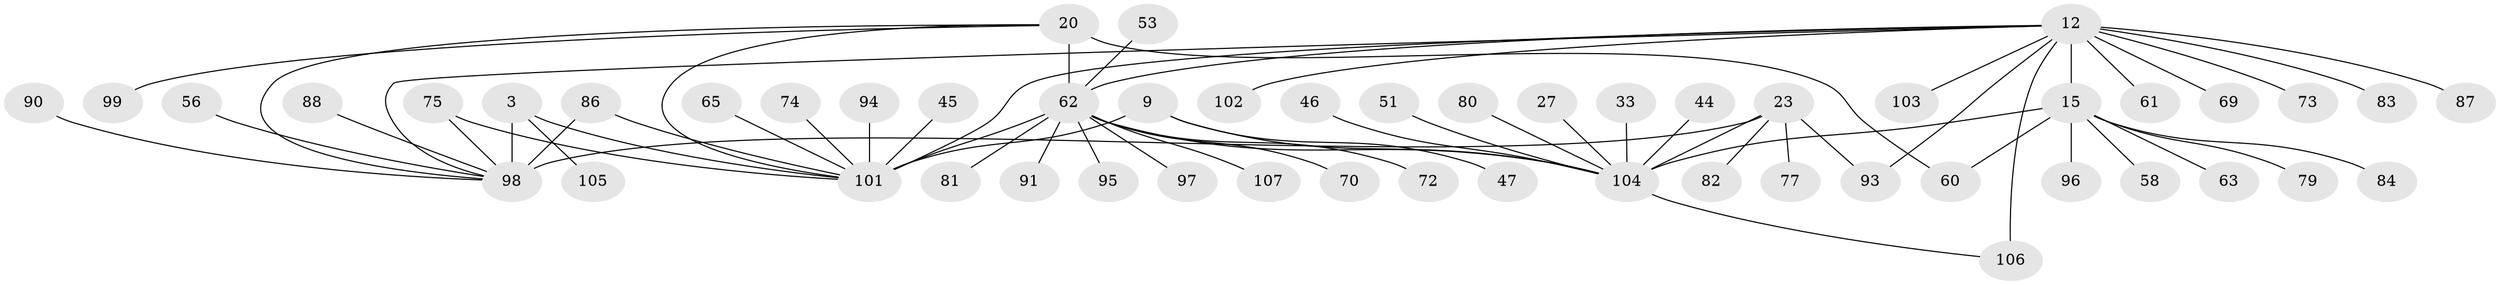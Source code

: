 // original degree distribution, {8: 0.018691588785046728, 5: 0.056074766355140186, 7: 0.07476635514018691, 11: 0.018691588785046728, 6: 0.037383177570093455, 12: 0.018691588785046728, 10: 0.009345794392523364, 9: 0.009345794392523364, 3: 0.056074766355140186, 1: 0.514018691588785, 2: 0.17757009345794392, 4: 0.009345794392523364}
// Generated by graph-tools (version 1.1) at 2025/55/03/09/25 04:55:05]
// undirected, 53 vertices, 64 edges
graph export_dot {
graph [start="1"]
  node [color=gray90,style=filled];
  3 [super="+2"];
  9 [super="+8"];
  12 [super="+11"];
  15 [super="+13+14"];
  20 [super="+17"];
  23 [super="+22"];
  27;
  33;
  44;
  45;
  46;
  47;
  51;
  53 [super="+32"];
  56;
  58;
  60;
  61;
  62 [super="+29+19+39+41+42+48"];
  63;
  65;
  69;
  70 [super="+54"];
  72 [super="+64"];
  73 [super="+55"];
  74 [super="+68"];
  75 [super="+37"];
  77;
  79;
  80 [super="+35"];
  81;
  82;
  83;
  84;
  86 [super="+85"];
  87;
  88;
  90;
  91;
  93 [super="+76"];
  94 [super="+31"];
  95;
  96;
  97;
  98 [super="+5+40"];
  99;
  101 [super="+89+26+6+36+59+67+10"];
  102;
  103;
  104 [super="+43+49+52+71"];
  105;
  106 [super="+66+100"];
  107;
  3 -- 105;
  3 -- 101;
  3 -- 98 [weight=6];
  9 -- 47;
  9 -- 104 [weight=2];
  9 -- 101 [weight=6];
  12 -- 15 [weight=6];
  12 -- 62 [weight=2];
  12 -- 69;
  12 -- 87;
  12 -- 103;
  12 -- 106 [weight=2];
  12 -- 102;
  12 -- 83;
  12 -- 61;
  12 -- 101 [weight=2];
  12 -- 73;
  12 -- 93;
  12 -- 98;
  15 -- 60;
  15 -- 84;
  15 -- 96;
  15 -- 58;
  15 -- 79;
  15 -- 63;
  15 -- 104;
  20 -- 99;
  20 -- 60;
  20 -- 101;
  20 -- 62 [weight=6];
  20 -- 98;
  23 -- 77;
  23 -- 93;
  23 -- 82;
  23 -- 104 [weight=6];
  23 -- 98;
  27 -- 104;
  33 -- 104;
  44 -- 104;
  45 -- 101;
  46 -- 104;
  51 -- 104;
  53 -- 62;
  56 -- 98;
  62 -- 70;
  62 -- 72;
  62 -- 81;
  62 -- 91;
  62 -- 95;
  62 -- 97;
  62 -- 107;
  62 -- 104 [weight=2];
  62 -- 101;
  65 -- 101;
  74 -- 101;
  75 -- 101;
  75 -- 98;
  80 -- 104;
  86 -- 101;
  86 -- 98;
  88 -- 98;
  90 -- 98;
  94 -- 101;
  104 -- 106;
}

